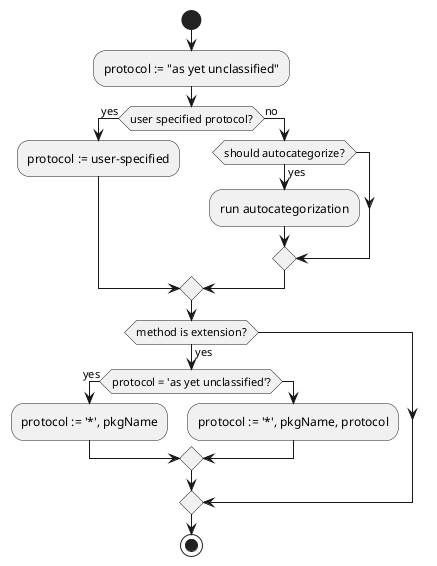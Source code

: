 @startuml
start
:protocol := "as yet unclassified";
if (user specified protocol?) then (yes)
	:protocol := user-specified;
else (no)
	if (should autocategorize?) then (yes)
		:run autocategorization;
	endif
endif
if (method is extension?) then (yes)
	if (protocol = 'as yet unclassified'?) then (yes)
		:protocol := '*', pkgName;
	else
		:protocol := '*', pkgName, protocol;
	endif
endif
stop
@enduml
